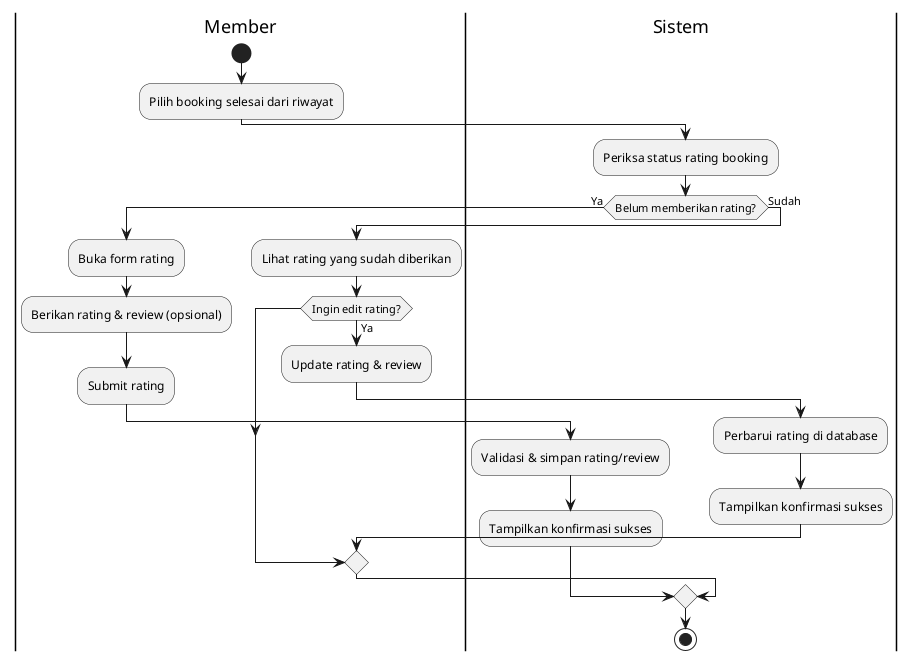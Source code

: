 @startuml
|Member|
start
:Pilih booking selesai dari riwayat;

|Sistem|
:Periksa status rating booking;
if (Belum memberikan rating?) then (Ya)
  |Member|
  :Buka form rating;
  :Berikan rating & review (opsional);
  :Submit rating;
  |Sistem|
  :Validasi & simpan rating/review;
  :Tampilkan konfirmasi sukses;
else (Sudah)
  |Member|
  :Lihat rating yang sudah diberikan;
  if (Ingin edit rating?) then (Ya)
    :Update rating & review;
    |Sistem|
    :Perbarui rating di database;
    :Tampilkan konfirmasi sukses;
  endif
endif
stop
@enduml